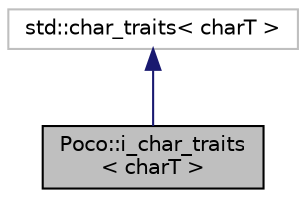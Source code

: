digraph "Poco::i_char_traits&lt; charT &gt;"
{
 // LATEX_PDF_SIZE
  edge [fontname="Helvetica",fontsize="10",labelfontname="Helvetica",labelfontsize="10"];
  node [fontname="Helvetica",fontsize="10",shape=record];
  Node1 [label="Poco::i_char_traits\l\< charT \>",height=0.2,width=0.4,color="black", fillcolor="grey75", style="filled", fontcolor="black",tooltip=" "];
  Node2 -> Node1 [dir="back",color="midnightblue",fontsize="10",style="solid"];
  Node2 [label="std::char_traits\< charT \>",height=0.2,width=0.4,color="grey75", fillcolor="white", style="filled",tooltip=" "];
}
